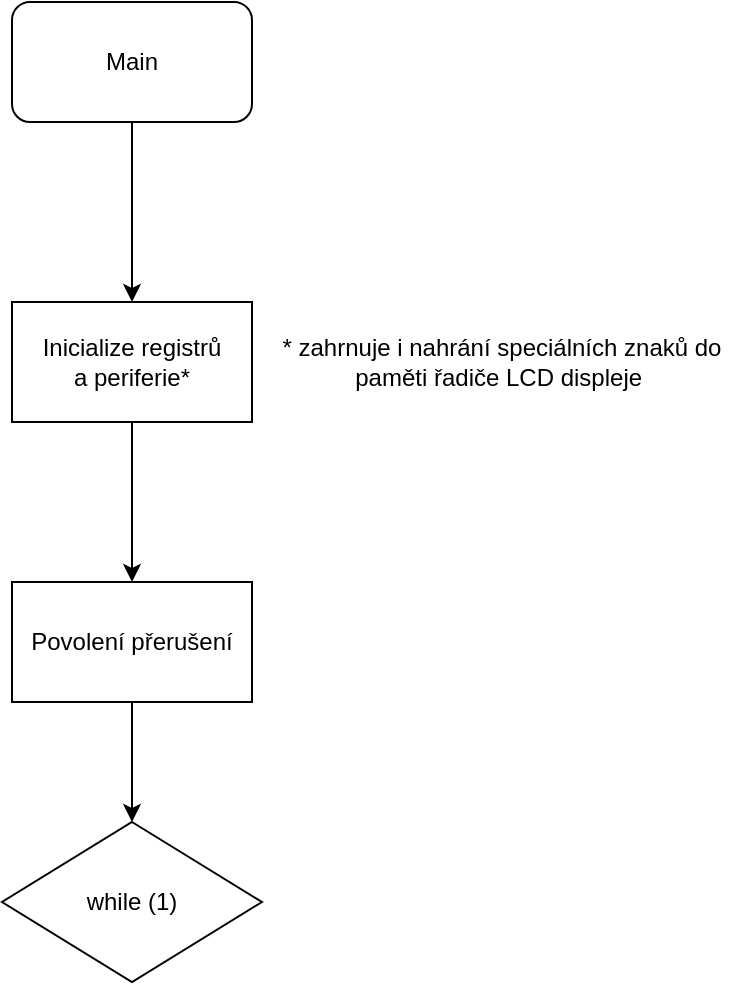 <mxfile version="15.9.2" type="github">
  <diagram id="GrHb8ezzIo12st1I7N60" name="Page-1">
    <mxGraphModel dx="460" dy="784" grid="1" gridSize="10" guides="1" tooltips="1" connect="1" arrows="1" fold="1" page="1" pageScale="1" pageWidth="827" pageHeight="1169" math="0" shadow="0">
      <root>
        <mxCell id="0" />
        <mxCell id="1" parent="0" />
        <mxCell id="JS3sSckHVWCfKkDNMiwC-3" style="edgeStyle=orthogonalEdgeStyle;rounded=0;orthogonalLoop=1;jettySize=auto;html=1;exitX=0.5;exitY=1;exitDx=0;exitDy=0;entryX=0.5;entryY=0;entryDx=0;entryDy=0;" edge="1" parent="1" source="JS3sSckHVWCfKkDNMiwC-1" target="JS3sSckHVWCfKkDNMiwC-2">
          <mxGeometry relative="1" as="geometry" />
        </mxCell>
        <mxCell id="JS3sSckHVWCfKkDNMiwC-1" value="Main" style="rounded=1;whiteSpace=wrap;html=1;" vertex="1" parent="1">
          <mxGeometry x="360" y="130" width="120" height="60" as="geometry" />
        </mxCell>
        <mxCell id="JS3sSckHVWCfKkDNMiwC-9" style="edgeStyle=orthogonalEdgeStyle;rounded=0;orthogonalLoop=1;jettySize=auto;html=1;exitX=0.5;exitY=1;exitDx=0;exitDy=0;entryX=0.5;entryY=0;entryDx=0;entryDy=0;" edge="1" parent="1" source="JS3sSckHVWCfKkDNMiwC-2" target="JS3sSckHVWCfKkDNMiwC-8">
          <mxGeometry relative="1" as="geometry" />
        </mxCell>
        <mxCell id="JS3sSckHVWCfKkDNMiwC-2" value="Inicialize registrů&lt;br&gt;a periferie*" style="rounded=0;whiteSpace=wrap;html=1;" vertex="1" parent="1">
          <mxGeometry x="360" y="280" width="120" height="60" as="geometry" />
        </mxCell>
        <mxCell id="JS3sSckHVWCfKkDNMiwC-5" value="* zahrnuje i nahrání speciálních znaků do paměti řadiče LCD displeje&amp;nbsp;" style="text;html=1;strokeColor=none;fillColor=none;align=center;verticalAlign=middle;whiteSpace=wrap;rounded=0;" vertex="1" parent="1">
          <mxGeometry x="490" y="285" width="230" height="50" as="geometry" />
        </mxCell>
        <mxCell id="JS3sSckHVWCfKkDNMiwC-6" value="while (1)" style="rhombus;whiteSpace=wrap;html=1;" vertex="1" parent="1">
          <mxGeometry x="355" y="540" width="130" height="80" as="geometry" />
        </mxCell>
        <mxCell id="JS3sSckHVWCfKkDNMiwC-10" style="edgeStyle=orthogonalEdgeStyle;rounded=0;orthogonalLoop=1;jettySize=auto;html=1;exitX=0.5;exitY=1;exitDx=0;exitDy=0;entryX=0.5;entryY=0;entryDx=0;entryDy=0;" edge="1" parent="1" source="JS3sSckHVWCfKkDNMiwC-8" target="JS3sSckHVWCfKkDNMiwC-6">
          <mxGeometry relative="1" as="geometry" />
        </mxCell>
        <mxCell id="JS3sSckHVWCfKkDNMiwC-8" value="Povolení přerušení" style="rounded=0;whiteSpace=wrap;html=1;" vertex="1" parent="1">
          <mxGeometry x="360" y="420" width="120" height="60" as="geometry" />
        </mxCell>
      </root>
    </mxGraphModel>
  </diagram>
</mxfile>

